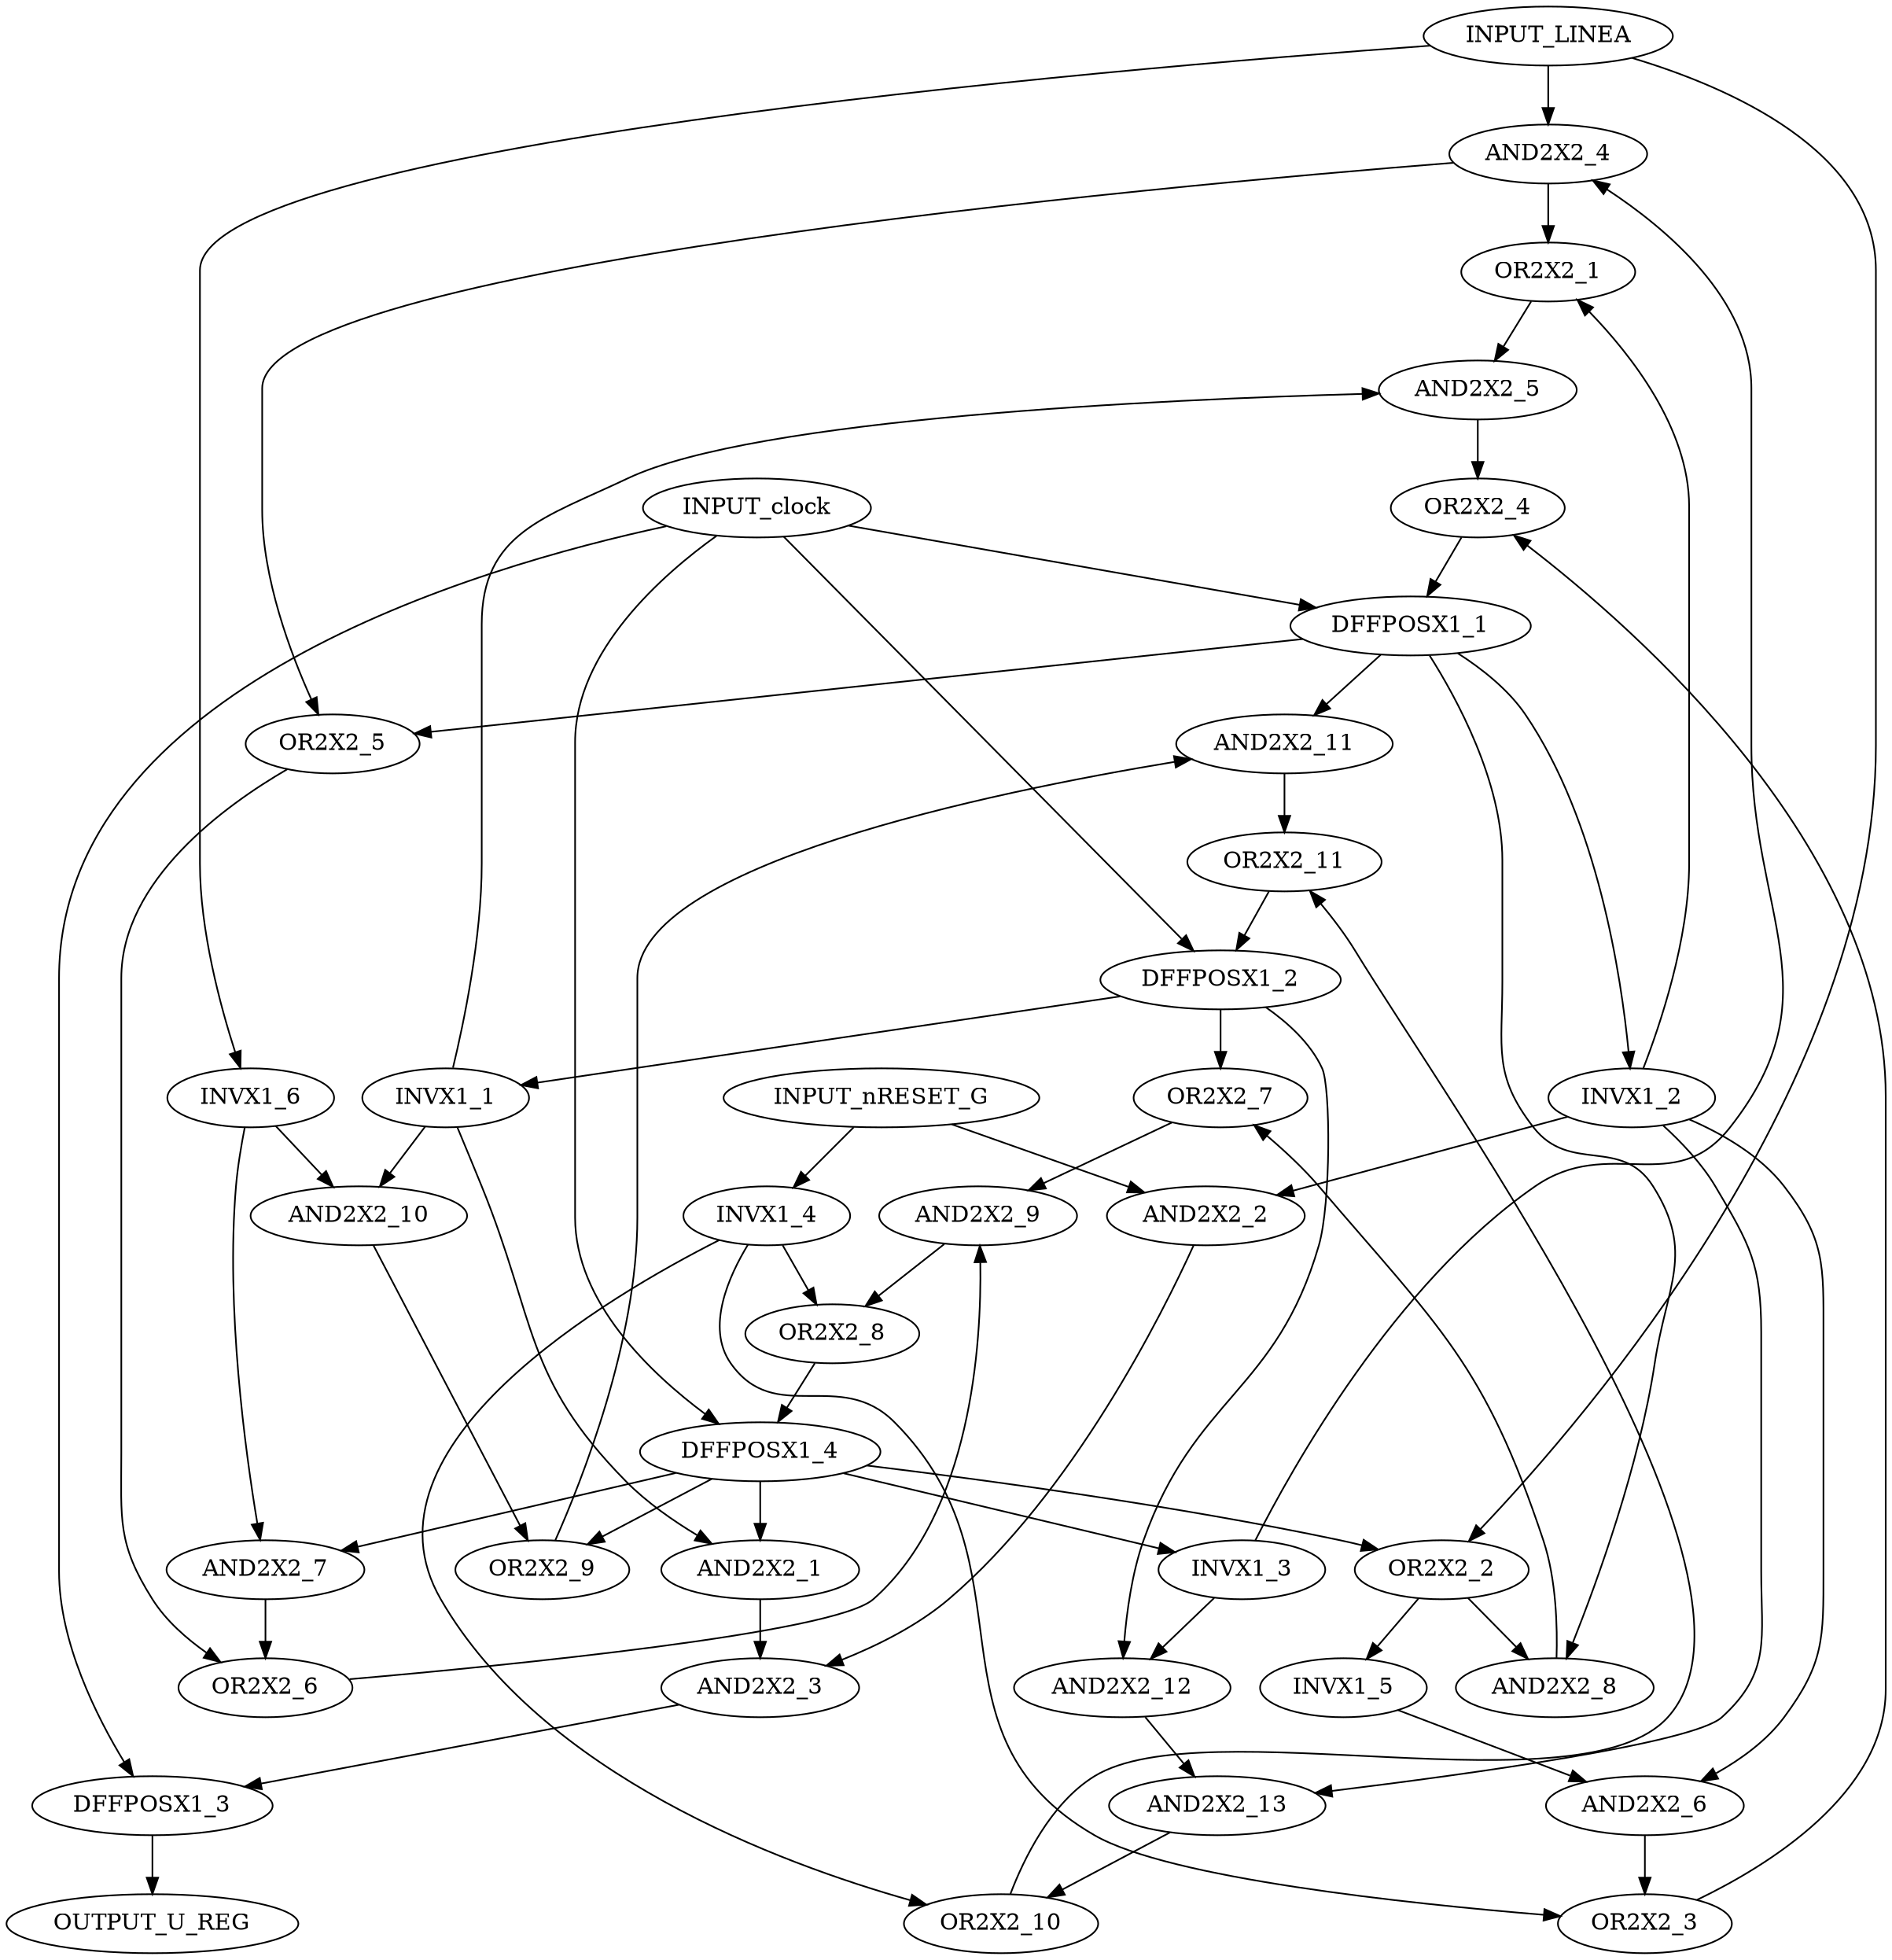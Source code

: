 strict digraph "" {
	INPUT_LINEA -> AND2X2_4;
	INPUT_LINEA -> INVX1_6;
	INPUT_LINEA -> OR2X2_2;
	INPUT_clock -> DFFPOSX1_1;
	INPUT_clock -> DFFPOSX1_2;
	INPUT_clock -> DFFPOSX1_3;
	INPUT_clock -> DFFPOSX1_4;
	INPUT_nRESET_G -> AND2X2_2;
	INPUT_nRESET_G -> INVX1_4;
	AND2X2_1 -> AND2X2_3;
	AND2X2_10 -> OR2X2_9;
	AND2X2_11 -> OR2X2_11;
	AND2X2_12 -> AND2X2_13;
	AND2X2_13 -> OR2X2_10;
	AND2X2_2 -> AND2X2_3;
	AND2X2_3 -> DFFPOSX1_3;
	AND2X2_4 -> OR2X2_1;
	AND2X2_4 -> OR2X2_5;
	AND2X2_5 -> OR2X2_4;
	AND2X2_6 -> OR2X2_3;
	AND2X2_7 -> OR2X2_6;
	AND2X2_8 -> OR2X2_7;
	AND2X2_9 -> OR2X2_8;
	DFFPOSX1_1 -> AND2X2_11;
	DFFPOSX1_1 -> AND2X2_8;
	DFFPOSX1_1 -> INVX1_2;
	DFFPOSX1_1 -> OR2X2_5;
	DFFPOSX1_2 -> AND2X2_12;
	DFFPOSX1_2 -> INVX1_1;
	DFFPOSX1_2 -> OR2X2_7;
	DFFPOSX1_3 -> OUTPUT_U_REG;
	DFFPOSX1_4 -> AND2X2_1;
	DFFPOSX1_4 -> AND2X2_7;
	DFFPOSX1_4 -> INVX1_3;
	DFFPOSX1_4 -> OR2X2_2;
	DFFPOSX1_4 -> OR2X2_9;
	INVX1_1 -> AND2X2_1;
	INVX1_1 -> AND2X2_10;
	INVX1_1 -> AND2X2_5;
	INVX1_2 -> AND2X2_13;
	INVX1_2 -> AND2X2_2;
	INVX1_2 -> AND2X2_6;
	INVX1_2 -> OR2X2_1;
	INVX1_3 -> AND2X2_12;
	INVX1_3 -> AND2X2_4;
	INVX1_4 -> OR2X2_10;
	INVX1_4 -> OR2X2_3;
	INVX1_4 -> OR2X2_8;
	INVX1_5 -> AND2X2_6;
	INVX1_6 -> AND2X2_10;
	INVX1_6 -> AND2X2_7;
	OR2X2_1 -> AND2X2_5;
	OR2X2_10 -> OR2X2_11;
	OR2X2_11 -> DFFPOSX1_2;
	OR2X2_2 -> AND2X2_8;
	OR2X2_2 -> INVX1_5;
	OR2X2_3 -> OR2X2_4;
	OR2X2_4 -> DFFPOSX1_1;
	OR2X2_5 -> OR2X2_6;
	OR2X2_6 -> AND2X2_9;
	OR2X2_7 -> AND2X2_9;
	OR2X2_8 -> DFFPOSX1_4;
	OR2X2_9 -> AND2X2_11;
}
